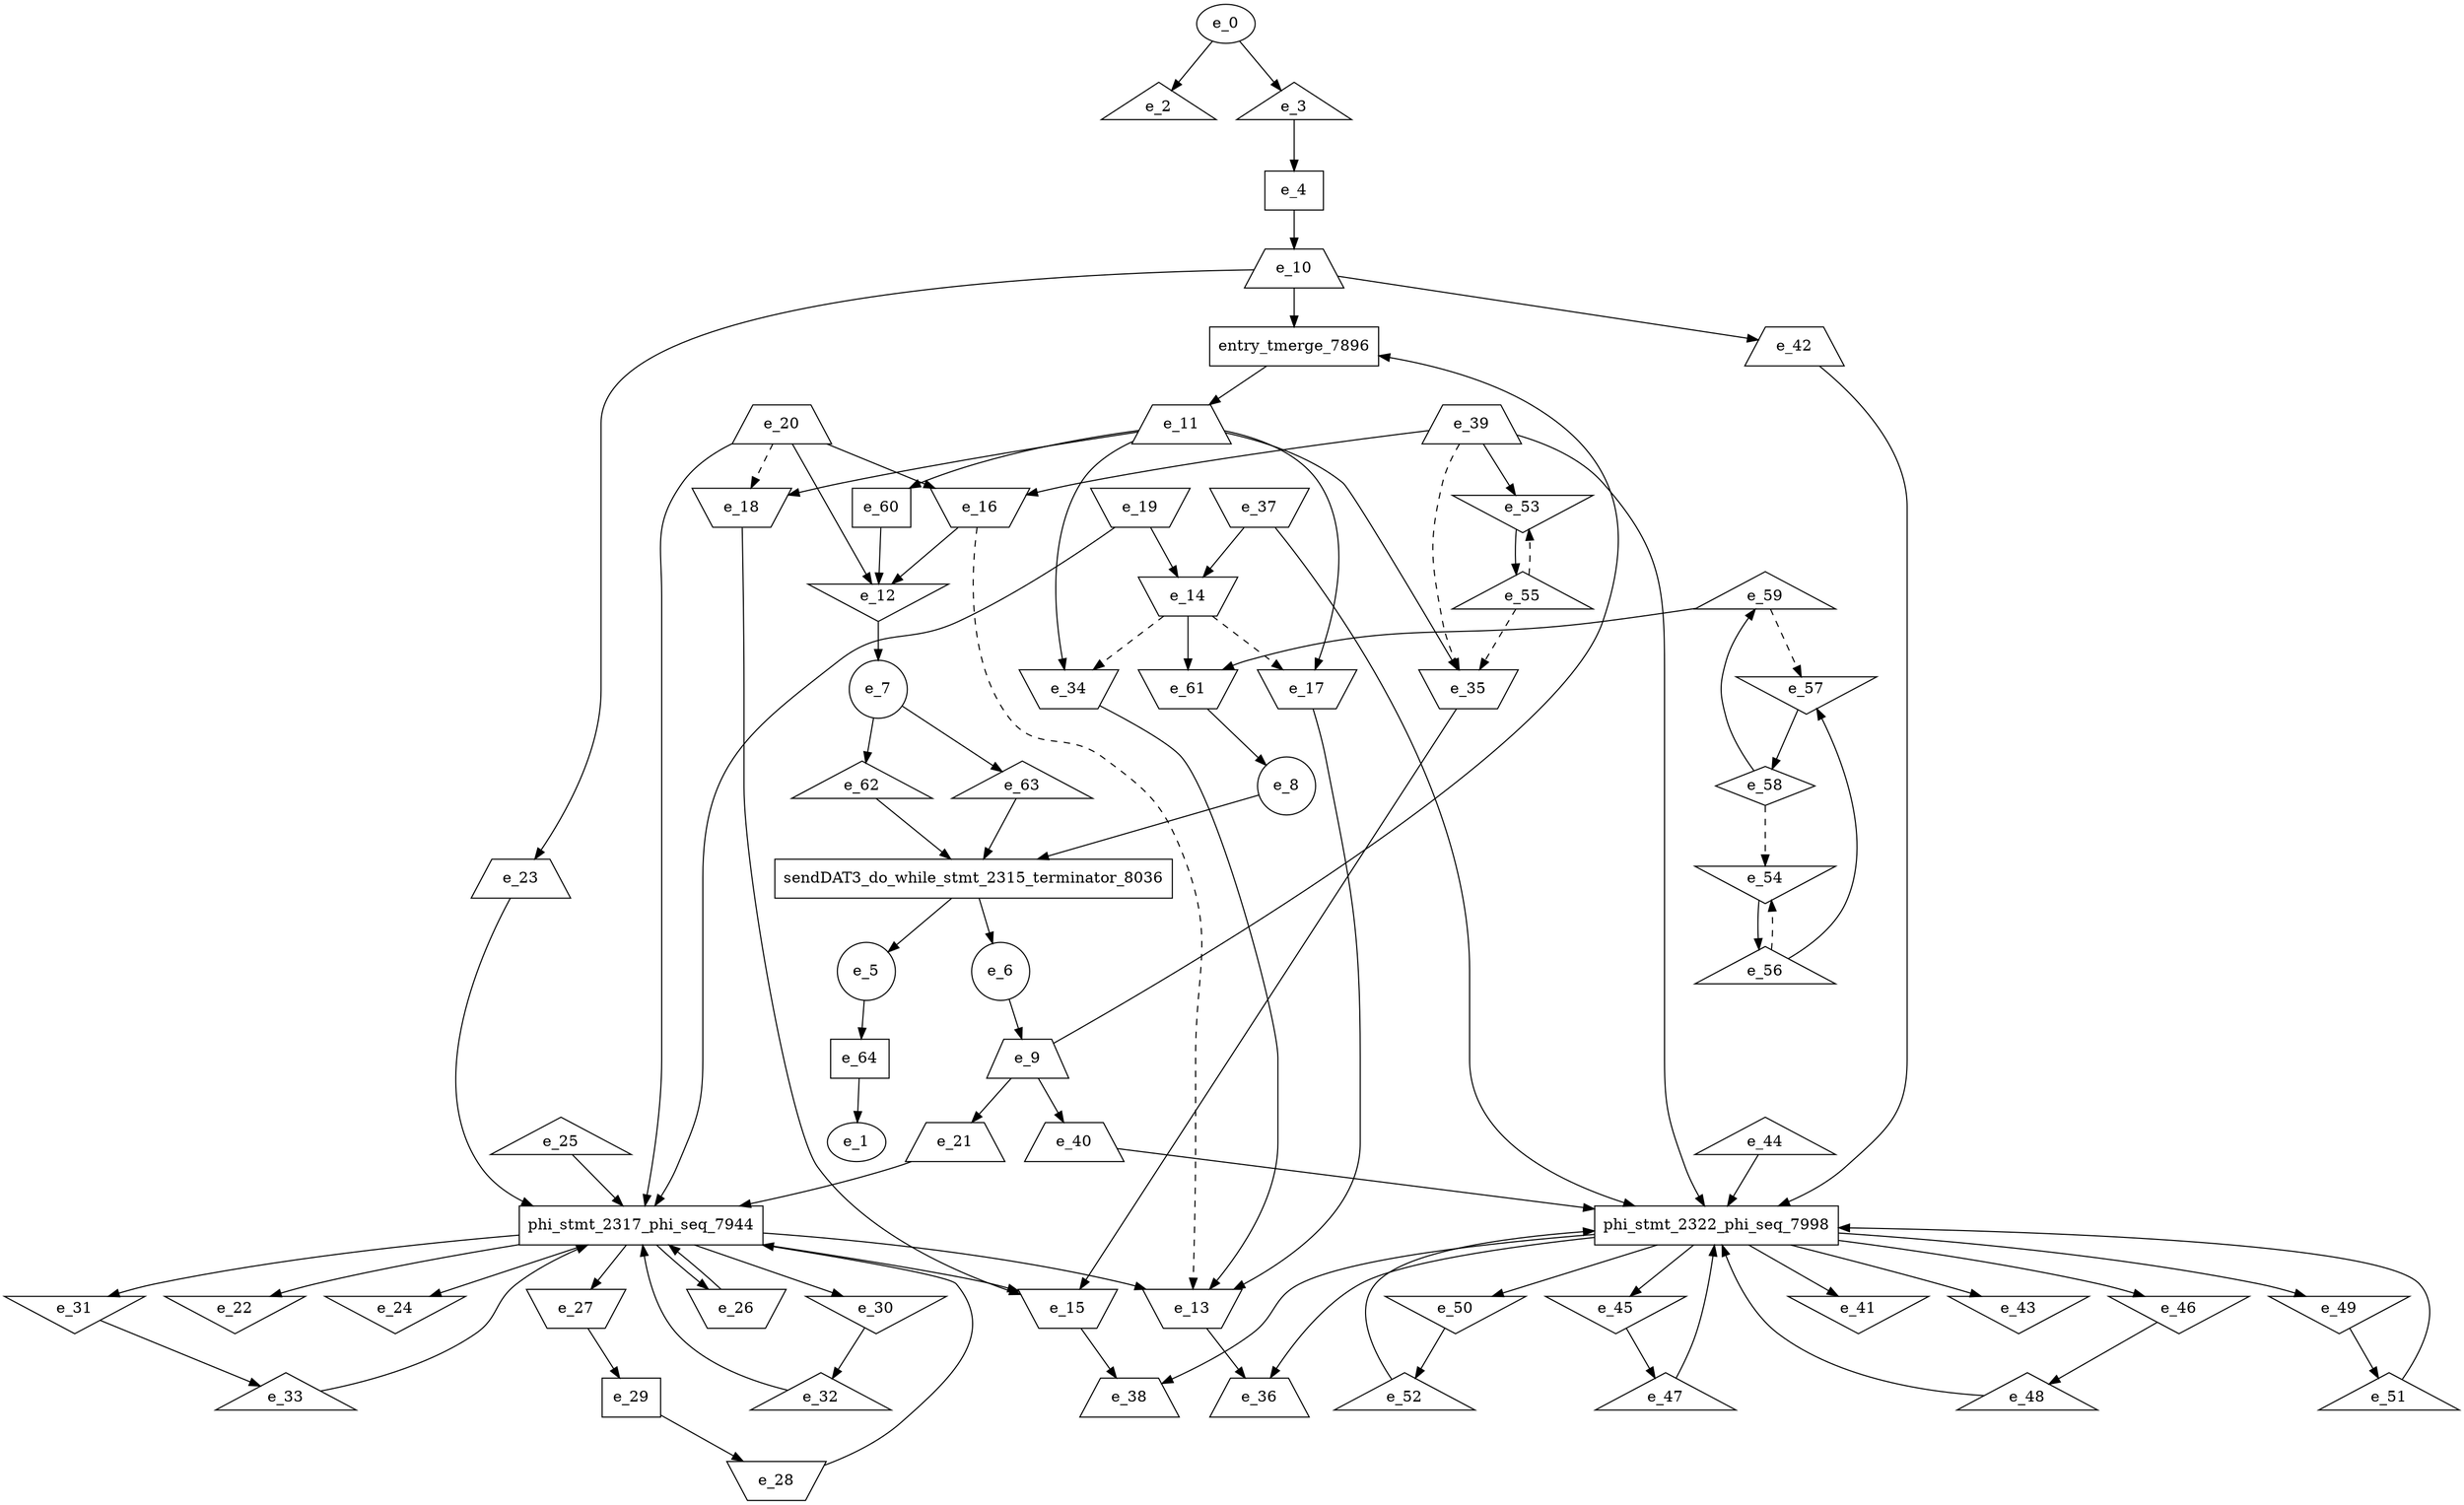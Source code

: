 digraph control_path {
  e_0: entry_node : n ;
  e_1: exit_node : s ;
  e_2 [shape = triangle];
  e_3 [shape = triangle];
  e_4 [shape = dot];
  e_5 [shape = circle];
  e_6 [shape = circle];
  e_7 [shape = circle];
  e_8 [shape = circle];
  e_9 [shape = trapezium];
  e_10 [shape = trapezium];
  e_11 [shape = trapezium];
  e_12 [shape = invtriangle];
  e_13 [shape = invtrapezium];
  e_14 [shape = invtrapezium];
  e_15 [shape = invtrapezium];
  e_16 [shape = invtrapezium];
  e_17 [shape = invtrapezium];
  e_18 [shape = invtrapezium];
  e_19 [shape = invtrapezium];
  e_20 [shape = trapezium];
  e_21 [shape = trapezium];
  e_22 [shape = invtriangle];
  e_23 [shape = trapezium];
  e_24 [shape = invtriangle];
  e_25 [shape = triangle];
  e_26 [shape = invtrapezium];
  e_27 [shape = invtrapezium];
  e_28 [shape = invtrapezium];
  e_29 [shape = dot];
  e_30 [shape = invtriangle];
  e_31 [shape = invtriangle];
  e_32 [shape = triangle];
  e_33 [shape = triangle];
  e_34 [shape = invtrapezium];
  e_35 [shape = invtrapezium];
  e_36 [shape = trapezium];
  e_37 [shape = invtrapezium];
  e_38 [shape = trapezium];
  e_39 [shape = trapezium];
  e_40 [shape = trapezium];
  e_41 [shape = invtriangle];
  e_42 [shape = trapezium];
  e_43 [shape = invtriangle];
  e_44 [shape = triangle];
  e_45 [shape = invtriangle];
  e_46 [shape = invtriangle];
  e_47 [shape = triangle];
  e_48 [shape = triangle];
  e_49 [shape = invtriangle];
  e_50 [shape = invtriangle];
  e_51 [shape = triangle];
  e_52 [shape = triangle];
  e_53 [shape = invtriangle];
  e_54 [shape = invtriangle];
  e_55 [shape = triangle];
  e_56 [shape = triangle];
  e_57 [shape = invtriangle];
  e_58 [shape = diamond];
  e_59 [shape = triangle];
  e_60 [shape = dot];
  e_61 [shape = invtrapezium];
  e_62 [shape = triangle];
  e_63 [shape = triangle];
  e_64 [shape = dot];
  e_64 -> e_1;
  e_0 -> e_2;
  e_0 -> e_3;
  e_3 -> e_4;
  e_12 -> e_7;
  e_61 -> e_8;
  e_6 -> e_9;
  e_4 -> e_10;
  e_20 -> e_12;
  e_16 -> e_12;
  e_60 -> e_12;
  e_17 -> e_13;
  e_34 -> e_13;
  e_16 -> e_13[style = dashed];
  e_19 -> e_14;
  e_37 -> e_14;
  e_18 -> e_15;
  e_35 -> e_15;
  e_20 -> e_16;
  e_39 -> e_16;
  e_11 -> e_17;
  e_14 -> e_17[style = dashed];
  e_11 -> e_18;
  e_20 -> e_18[style = dashed];
  e_9 -> e_21;
  e_10 -> e_23;
  e_29 -> e_28;
  e_27 -> e_29;
  e_30 -> e_32;
  e_31 -> e_33;
  e_11 -> e_34;
  e_14 -> e_34[style = dashed];
  e_11 -> e_35;
  e_39 -> e_35[style = dashed];
  e_55 -> e_35[style = dashed];
  e_13 -> e_36;
  e_15 -> e_38;
  e_9 -> e_40;
  e_10 -> e_42;
  e_45 -> e_47;
  e_46 -> e_48;
  e_49 -> e_51;
  e_50 -> e_52;
  e_39 -> e_53;
  e_55 -> e_53[style = dashed];
  e_56 -> e_54[style = dashed];
  e_58 -> e_54[style = dashed];
  e_53 -> e_55;
  e_54 -> e_56;
  e_56 -> e_57;
  e_59 -> e_57[style = dashed];
  e_57 -> e_58;
  e_58 -> e_59;
  e_11 -> e_60;
  e_14 -> e_61;
  e_59 -> e_61;
  e_7 -> e_62;
  e_7 -> e_63;
  e_5 -> e_64;
  sendDAT3_do_while_stmt_2315_terminator_8036 [shape=rectangle];
e_8 -> sendDAT3_do_while_stmt_2315_terminator_8036;
e_63 -> sendDAT3_do_while_stmt_2315_terminator_8036;
e_62 -> sendDAT3_do_while_stmt_2315_terminator_8036;
sendDAT3_do_while_stmt_2315_terminator_8036 -> e_6;
sendDAT3_do_while_stmt_2315_terminator_8036 -> e_5;
  phi_stmt_2317_phi_seq_7944 [shape=rectangle];
e_23 -> phi_stmt_2317_phi_seq_7944;
phi_stmt_2317_phi_seq_7944 -> e_26;
phi_stmt_2317_phi_seq_7944 -> e_27;
phi_stmt_2317_phi_seq_7944 -> e_24;
e_26 -> phi_stmt_2317_phi_seq_7944;
e_28 -> phi_stmt_2317_phi_seq_7944;
e_21 -> phi_stmt_2317_phi_seq_7944;
phi_stmt_2317_phi_seq_7944 -> e_30;
phi_stmt_2317_phi_seq_7944 -> e_31;
phi_stmt_2317_phi_seq_7944 -> e_22;
e_32 -> phi_stmt_2317_phi_seq_7944;
e_33 -> phi_stmt_2317_phi_seq_7944;
e_19 -> phi_stmt_2317_phi_seq_7944;
e_20 -> phi_stmt_2317_phi_seq_7944;
phi_stmt_2317_phi_seq_7944 -> e_13;
phi_stmt_2317_phi_seq_7944 -> e_15;
e_25 -> phi_stmt_2317_phi_seq_7944;
  phi_stmt_2322_phi_seq_7998 [shape=rectangle];
e_42 -> phi_stmt_2322_phi_seq_7998;
phi_stmt_2322_phi_seq_7998 -> e_45;
phi_stmt_2322_phi_seq_7998 -> e_46;
phi_stmt_2322_phi_seq_7998 -> e_43;
e_47 -> phi_stmt_2322_phi_seq_7998;
e_48 -> phi_stmt_2322_phi_seq_7998;
e_40 -> phi_stmt_2322_phi_seq_7998;
phi_stmt_2322_phi_seq_7998 -> e_49;
phi_stmt_2322_phi_seq_7998 -> e_50;
phi_stmt_2322_phi_seq_7998 -> e_41;
e_51 -> phi_stmt_2322_phi_seq_7998;
e_52 -> phi_stmt_2322_phi_seq_7998;
e_37 -> phi_stmt_2322_phi_seq_7998;
e_39 -> phi_stmt_2322_phi_seq_7998;
phi_stmt_2322_phi_seq_7998 -> e_36;
phi_stmt_2322_phi_seq_7998 -> e_38;
e_44 -> phi_stmt_2322_phi_seq_7998;
entry_tmerge_7896 [shape = rectangle]; 
e_9 -> entry_tmerge_7896;
e_10 -> entry_tmerge_7896;
entry_tmerge_7896 -> e_11;
}
